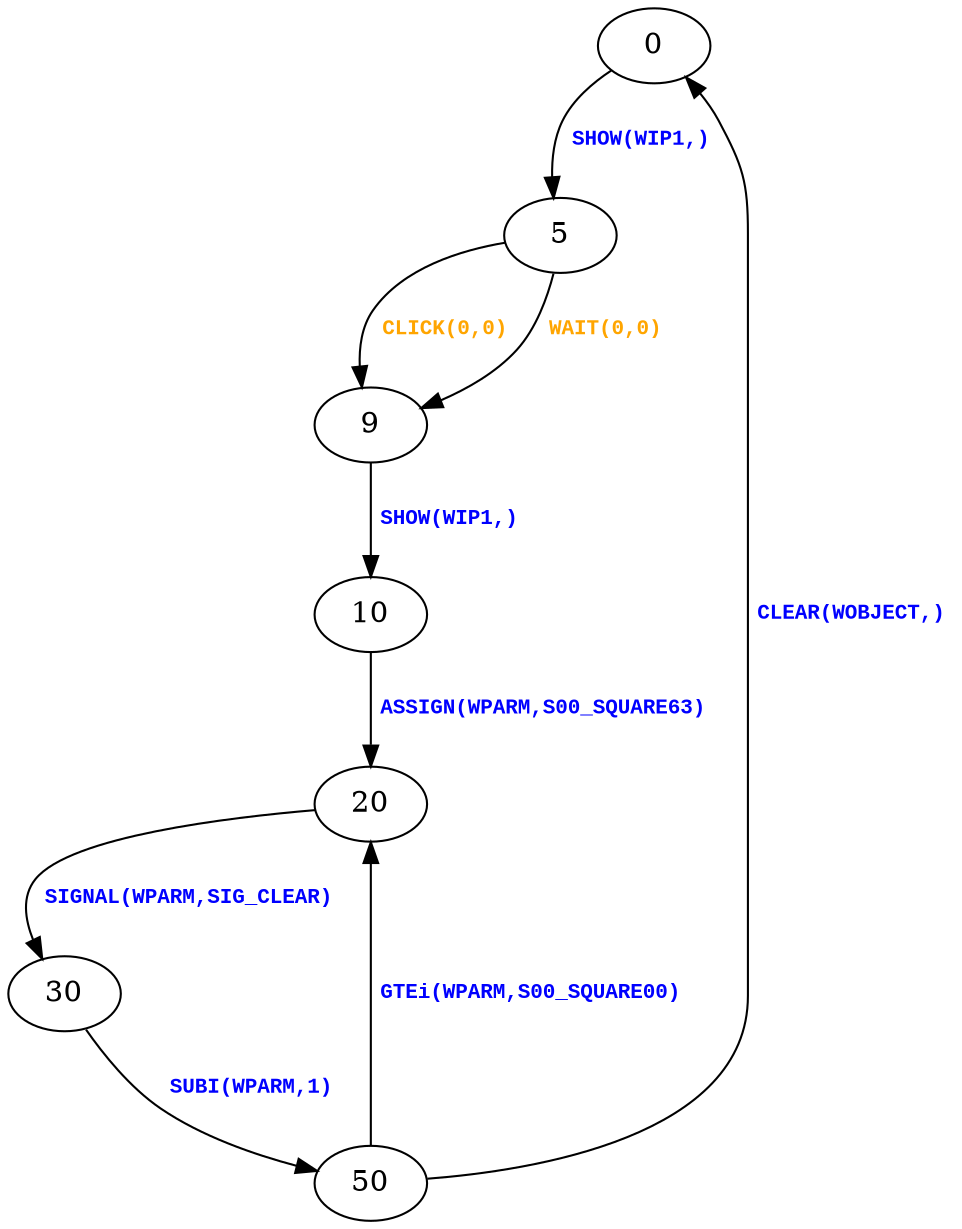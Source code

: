 digraph {
 node [shape=oval];
"0" -> "5"[fontcolor=blue, label=< <table border="0"><tr><td><font face="Courier New" point-size="10"><b>SHOW(WIP1,)<br align="left"/></b></font></td></tr>
</table>>];
"10" -> "20"[fontcolor=blue, label=< <table border="0"><tr><td><font face="Courier New" point-size="10"><b>ASSIGN(WPARM,S00_SQUARE63)<br align="left"/></b></font></td></tr>
</table>>];
"20" -> "30"[fontcolor=blue, label=< <table border="0"><tr><td><font face="Courier New" point-size="10"><b>SIGNAL(WPARM,SIG_CLEAR)<br align="left"/></b></font></td></tr>
</table>>];
"30" -> "50"[fontcolor=blue, label=< <table border="0"><tr><td><font face="Courier New" point-size="10"><b>SUBI(WPARM,1)<br align="left"/></b></font></td></tr>
</table>>];
"5" -> "9"[fontcolor=orange, label=< <table border="0"><tr><td><font face="Courier New" point-size="10"><b>CLICK(0,0)<br align="left"/></b></font></td></tr>
</table>>];
"5" -> "9"[fontcolor=orange, label=< <table border="0"><tr><td><font face="Courier New" point-size="10"><b>WAIT(0,0)<br align="left"/></b></font></td></tr>
</table>>];
"50" -> "0"[fontcolor=blue, label=< <table border="0"><tr><td><font face="Courier New" point-size="10"><b>CLEAR(WOBJECT,)<br align="left"/></b></font></td></tr>
</table>>];
"50" -> "20"[fontcolor=blue, label=< <table border="0"><tr><td><font face="Courier New" point-size="10"><b>GTEi(WPARM,S00_SQUARE00)<br align="left"/></b></font></td></tr>
</table>>];
"9" -> "10"[fontcolor=blue, label=< <table border="0"><tr><td><font face="Courier New" point-size="10"><b>SHOW(WIP1,)<br align="left"/></b></font></td></tr>
</table>>];
}

